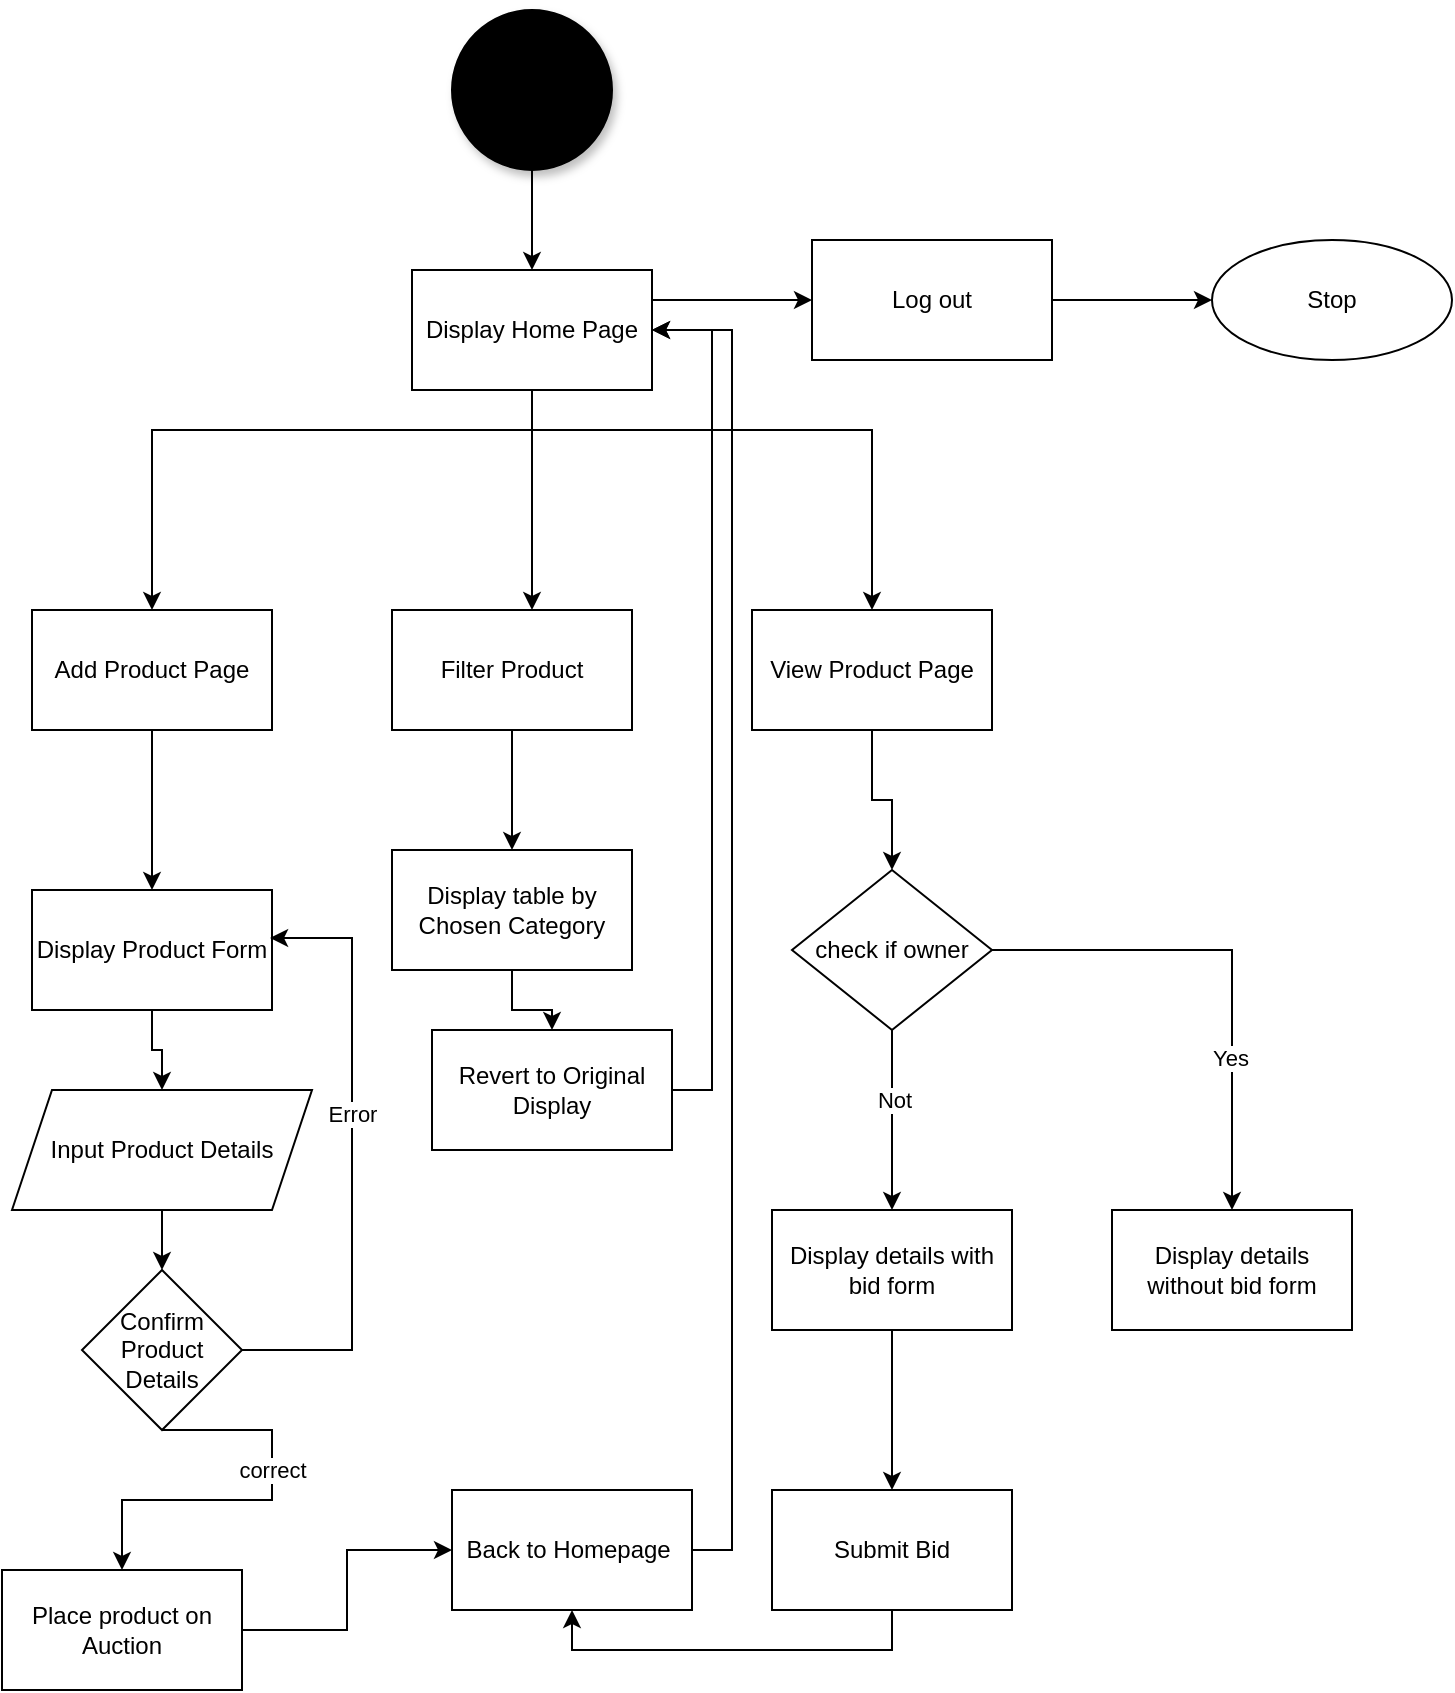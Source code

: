 <mxfile version="20.5.1" type="device"><diagram id="5DCxD7XjTuvPnf4Ruq_o" name="Page-1"><mxGraphModel dx="1155" dy="1689" grid="1" gridSize="10" guides="1" tooltips="1" connect="1" arrows="1" fold="1" page="1" pageScale="1" pageWidth="827" pageHeight="1169" math="0" shadow="0"><root><mxCell id="0"/><mxCell id="1" parent="0"/><mxCell id="v5emp8yMt-D4q9hpZf6n-45" style="edgeStyle=orthogonalEdgeStyle;rounded=0;orthogonalLoop=1;jettySize=auto;html=1;exitX=1;exitY=0.25;exitDx=0;exitDy=0;" edge="1" parent="1" source="v5emp8yMt-D4q9hpZf6n-1" target="v5emp8yMt-D4q9hpZf6n-44"><mxGeometry relative="1" as="geometry"/></mxCell><mxCell id="v5emp8yMt-D4q9hpZf6n-1" value="Display Home Page" style="rounded=0;whiteSpace=wrap;html=1;fillColor=#FFFFFF;" vertex="1" parent="1"><mxGeometry x="340" y="70" width="120" height="60" as="geometry"/></mxCell><mxCell id="v5emp8yMt-D4q9hpZf6n-2" value="" style="endArrow=classic;html=1;rounded=0;exitX=0.5;exitY=1;exitDx=0;exitDy=0;" edge="1" parent="1" source="v5emp8yMt-D4q9hpZf6n-1"><mxGeometry width="50" height="50" relative="1" as="geometry"><mxPoint x="270" y="20" as="sourcePoint"/><mxPoint x="400.0" y="240.0" as="targetPoint"/></mxGeometry></mxCell><mxCell id="v5emp8yMt-D4q9hpZf6n-4" value="" style="endArrow=classic;html=1;rounded=0;exitX=0.5;exitY=1;exitDx=0;exitDy=0;" edge="1" parent="1" source="v5emp8yMt-D4q9hpZf6n-1"><mxGeometry width="50" height="50" relative="1" as="geometry"><mxPoint x="300" y="150" as="sourcePoint"/><mxPoint x="570" y="240.0" as="targetPoint"/><Array as="points"><mxPoint x="400" y="150"/><mxPoint x="570" y="150"/></Array></mxGeometry></mxCell><mxCell id="v5emp8yMt-D4q9hpZf6n-5" value="" style="endArrow=classic;html=1;rounded=0;exitX=0.5;exitY=1;exitDx=0;exitDy=0;" edge="1" parent="1" source="v5emp8yMt-D4q9hpZf6n-1" target="v5emp8yMt-D4q9hpZf6n-7"><mxGeometry width="50" height="50" relative="1" as="geometry"><mxPoint x="300" y="170" as="sourcePoint"/><mxPoint x="210" y="240" as="targetPoint"/><Array as="points"><mxPoint x="400" y="150"/><mxPoint x="210" y="150"/></Array></mxGeometry></mxCell><mxCell id="v5emp8yMt-D4q9hpZf6n-6" value="" style="edgeStyle=orthogonalEdgeStyle;rounded=0;orthogonalLoop=1;jettySize=auto;html=1;" edge="1" parent="1" source="v5emp8yMt-D4q9hpZf6n-7" target="v5emp8yMt-D4q9hpZf6n-11"><mxGeometry relative="1" as="geometry"/></mxCell><mxCell id="v5emp8yMt-D4q9hpZf6n-7" value="Add Product Page" style="rounded=0;whiteSpace=wrap;html=1;fillColor=#FFFFFF;" vertex="1" parent="1"><mxGeometry x="150" y="240" width="120" height="60" as="geometry"/></mxCell><mxCell id="v5emp8yMt-D4q9hpZf6n-12" style="edgeStyle=orthogonalEdgeStyle;rounded=0;orthogonalLoop=1;jettySize=auto;html=1;exitX=0.5;exitY=1;exitDx=0;exitDy=0;" edge="1" parent="1" source="v5emp8yMt-D4q9hpZf6n-8" target="v5emp8yMt-D4q9hpZf6n-10"><mxGeometry relative="1" as="geometry"/></mxCell><mxCell id="v5emp8yMt-D4q9hpZf6n-8" value="Filter Product" style="rounded=0;whiteSpace=wrap;html=1;fillColor=#FFFFFF;" vertex="1" parent="1"><mxGeometry x="330" y="240" width="120" height="60" as="geometry"/></mxCell><mxCell id="v5emp8yMt-D4q9hpZf6n-32" value="" style="edgeStyle=orthogonalEdgeStyle;rounded=0;orthogonalLoop=1;jettySize=auto;html=1;" edge="1" parent="1" source="v5emp8yMt-D4q9hpZf6n-9" target="v5emp8yMt-D4q9hpZf6n-31"><mxGeometry relative="1" as="geometry"/></mxCell><mxCell id="v5emp8yMt-D4q9hpZf6n-9" value="View Product Page" style="rounded=0;whiteSpace=wrap;html=1;fillColor=#FFFFFF;" vertex="1" parent="1"><mxGeometry x="510" y="240" width="120" height="60" as="geometry"/></mxCell><mxCell id="v5emp8yMt-D4q9hpZf6n-14" style="edgeStyle=orthogonalEdgeStyle;rounded=0;orthogonalLoop=1;jettySize=auto;html=1;exitX=0.5;exitY=1;exitDx=0;exitDy=0;" edge="1" parent="1" source="v5emp8yMt-D4q9hpZf6n-10" target="v5emp8yMt-D4q9hpZf6n-13"><mxGeometry relative="1" as="geometry"/></mxCell><mxCell id="v5emp8yMt-D4q9hpZf6n-10" value="Display table by Chosen Category" style="rounded=0;whiteSpace=wrap;html=1;fillColor=#FFFFFF;" vertex="1" parent="1"><mxGeometry x="330" y="360" width="120" height="60" as="geometry"/></mxCell><mxCell id="v5emp8yMt-D4q9hpZf6n-17" value="" style="edgeStyle=orthogonalEdgeStyle;rounded=0;orthogonalLoop=1;jettySize=auto;html=1;" edge="1" parent="1" source="v5emp8yMt-D4q9hpZf6n-11" target="v5emp8yMt-D4q9hpZf6n-16"><mxGeometry relative="1" as="geometry"/></mxCell><mxCell id="v5emp8yMt-D4q9hpZf6n-11" value="Display Product Form" style="rounded=0;whiteSpace=wrap;html=1;fillColor=#FFFFFF;" vertex="1" parent="1"><mxGeometry x="150" y="380" width="120" height="60" as="geometry"/></mxCell><mxCell id="v5emp8yMt-D4q9hpZf6n-15" style="edgeStyle=orthogonalEdgeStyle;rounded=0;orthogonalLoop=1;jettySize=auto;html=1;exitX=1;exitY=0.5;exitDx=0;exitDy=0;entryX=1;entryY=0.5;entryDx=0;entryDy=0;" edge="1" parent="1" source="v5emp8yMt-D4q9hpZf6n-13" target="v5emp8yMt-D4q9hpZf6n-1"><mxGeometry relative="1" as="geometry"/></mxCell><mxCell id="v5emp8yMt-D4q9hpZf6n-13" value="Revert to Original Display" style="rounded=0;whiteSpace=wrap;html=1;" vertex="1" parent="1"><mxGeometry x="350" y="450" width="120" height="60" as="geometry"/></mxCell><mxCell id="v5emp8yMt-D4q9hpZf6n-23" value="" style="edgeStyle=orthogonalEdgeStyle;rounded=0;orthogonalLoop=1;jettySize=auto;html=1;" edge="1" parent="1" source="v5emp8yMt-D4q9hpZf6n-16" target="v5emp8yMt-D4q9hpZf6n-22"><mxGeometry relative="1" as="geometry"/></mxCell><mxCell id="v5emp8yMt-D4q9hpZf6n-16" value="Input Product Details&lt;br&gt;" style="shape=parallelogram;perimeter=parallelogramPerimeter;whiteSpace=wrap;html=1;fixedSize=1;fillColor=#FFFFFF;rounded=0;" vertex="1" parent="1"><mxGeometry x="140" y="480" width="150" height="60" as="geometry"/></mxCell><mxCell id="v5emp8yMt-D4q9hpZf6n-24" style="edgeStyle=orthogonalEdgeStyle;rounded=0;orthogonalLoop=1;jettySize=auto;html=1;exitX=1;exitY=0.5;exitDx=0;exitDy=0;entryX=0.992;entryY=0.4;entryDx=0;entryDy=0;entryPerimeter=0;" edge="1" parent="1" source="v5emp8yMt-D4q9hpZf6n-22" target="v5emp8yMt-D4q9hpZf6n-11"><mxGeometry relative="1" as="geometry"><Array as="points"><mxPoint x="310" y="610"/><mxPoint x="310" y="404"/></Array></mxGeometry></mxCell><mxCell id="v5emp8yMt-D4q9hpZf6n-25" value="Error" style="edgeLabel;html=1;align=center;verticalAlign=middle;resizable=0;points=[];" vertex="1" connectable="0" parent="v5emp8yMt-D4q9hpZf6n-24"><mxGeometry x="0.146" relative="1" as="geometry"><mxPoint as="offset"/></mxGeometry></mxCell><mxCell id="v5emp8yMt-D4q9hpZf6n-27" style="edgeStyle=orthogonalEdgeStyle;rounded=0;orthogonalLoop=1;jettySize=auto;html=1;exitX=0.5;exitY=1;exitDx=0;exitDy=0;" edge="1" parent="1" source="v5emp8yMt-D4q9hpZf6n-22" target="v5emp8yMt-D4q9hpZf6n-26"><mxGeometry relative="1" as="geometry"><Array as="points"><mxPoint x="270" y="650"/><mxPoint x="270" y="685"/><mxPoint x="195" y="685"/></Array></mxGeometry></mxCell><mxCell id="v5emp8yMt-D4q9hpZf6n-50" value="correct" style="edgeLabel;html=1;align=center;verticalAlign=middle;resizable=0;points=[];" vertex="1" connectable="0" parent="v5emp8yMt-D4q9hpZf6n-27"><mxGeometry x="-0.1" y="5" relative="1" as="geometry"><mxPoint y="-20" as="offset"/></mxGeometry></mxCell><mxCell id="v5emp8yMt-D4q9hpZf6n-22" value="Confirm Product Details" style="rhombus;whiteSpace=wrap;html=1;fillColor=#FFFFFF;rounded=0;" vertex="1" parent="1"><mxGeometry x="175" y="570" width="80" height="80" as="geometry"/></mxCell><mxCell id="v5emp8yMt-D4q9hpZf6n-29" value="" style="edgeStyle=orthogonalEdgeStyle;rounded=0;orthogonalLoop=1;jettySize=auto;html=1;" edge="1" parent="1" source="v5emp8yMt-D4q9hpZf6n-26" target="v5emp8yMt-D4q9hpZf6n-28"><mxGeometry relative="1" as="geometry"/></mxCell><mxCell id="v5emp8yMt-D4q9hpZf6n-26" value="Place product on Auction" style="rounded=0;whiteSpace=wrap;html=1;" vertex="1" parent="1"><mxGeometry x="135" y="720" width="120" height="60" as="geometry"/></mxCell><mxCell id="v5emp8yMt-D4q9hpZf6n-30" style="edgeStyle=orthogonalEdgeStyle;rounded=0;orthogonalLoop=1;jettySize=auto;html=1;exitX=1;exitY=0.5;exitDx=0;exitDy=0;entryX=1;entryY=0.5;entryDx=0;entryDy=0;" edge="1" parent="1" source="v5emp8yMt-D4q9hpZf6n-28" target="v5emp8yMt-D4q9hpZf6n-1"><mxGeometry relative="1" as="geometry"/></mxCell><mxCell id="v5emp8yMt-D4q9hpZf6n-28" value="Back to Homepage&amp;nbsp;" style="whiteSpace=wrap;html=1;rounded=0;" vertex="1" parent="1"><mxGeometry x="360" y="680" width="120" height="60" as="geometry"/></mxCell><mxCell id="v5emp8yMt-D4q9hpZf6n-34" value="" style="edgeStyle=orthogonalEdgeStyle;rounded=0;orthogonalLoop=1;jettySize=auto;html=1;" edge="1" parent="1" source="v5emp8yMt-D4q9hpZf6n-31" target="v5emp8yMt-D4q9hpZf6n-33"><mxGeometry relative="1" as="geometry"/></mxCell><mxCell id="v5emp8yMt-D4q9hpZf6n-39" value="Not" style="edgeLabel;html=1;align=center;verticalAlign=middle;resizable=0;points=[];" vertex="1" connectable="0" parent="v5emp8yMt-D4q9hpZf6n-34"><mxGeometry x="-0.222" y="1" relative="1" as="geometry"><mxPoint as="offset"/></mxGeometry></mxCell><mxCell id="v5emp8yMt-D4q9hpZf6n-38" value="" style="edgeStyle=orthogonalEdgeStyle;rounded=0;orthogonalLoop=1;jettySize=auto;html=1;" edge="1" parent="1" source="v5emp8yMt-D4q9hpZf6n-31" target="v5emp8yMt-D4q9hpZf6n-37"><mxGeometry relative="1" as="geometry"/></mxCell><mxCell id="v5emp8yMt-D4q9hpZf6n-40" value="Yes" style="edgeLabel;html=1;align=center;verticalAlign=middle;resizable=0;points=[];" vertex="1" connectable="0" parent="v5emp8yMt-D4q9hpZf6n-38"><mxGeometry x="0.392" y="-1" relative="1" as="geometry"><mxPoint as="offset"/></mxGeometry></mxCell><mxCell id="v5emp8yMt-D4q9hpZf6n-31" value="check if owner&lt;br&gt;" style="rhombus;whiteSpace=wrap;html=1;fillColor=#FFFFFF;rounded=0;" vertex="1" parent="1"><mxGeometry x="530" y="370" width="100" height="80" as="geometry"/></mxCell><mxCell id="v5emp8yMt-D4q9hpZf6n-42" value="" style="edgeStyle=orthogonalEdgeStyle;rounded=0;orthogonalLoop=1;jettySize=auto;html=1;" edge="1" parent="1" source="v5emp8yMt-D4q9hpZf6n-33" target="v5emp8yMt-D4q9hpZf6n-41"><mxGeometry relative="1" as="geometry"/></mxCell><mxCell id="v5emp8yMt-D4q9hpZf6n-33" value="Display details with bid form" style="whiteSpace=wrap;html=1;fillColor=#FFFFFF;rounded=0;" vertex="1" parent="1"><mxGeometry x="520" y="540" width="120" height="60" as="geometry"/></mxCell><mxCell id="v5emp8yMt-D4q9hpZf6n-37" value="Display details without bid form" style="whiteSpace=wrap;html=1;fillColor=#FFFFFF;rounded=0;" vertex="1" parent="1"><mxGeometry x="690" y="540" width="120" height="60" as="geometry"/></mxCell><mxCell id="v5emp8yMt-D4q9hpZf6n-43" style="edgeStyle=orthogonalEdgeStyle;rounded=0;orthogonalLoop=1;jettySize=auto;html=1;exitX=0.5;exitY=1;exitDx=0;exitDy=0;entryX=0.5;entryY=1;entryDx=0;entryDy=0;" edge="1" parent="1" source="v5emp8yMt-D4q9hpZf6n-41" target="v5emp8yMt-D4q9hpZf6n-28"><mxGeometry relative="1" as="geometry"/></mxCell><mxCell id="v5emp8yMt-D4q9hpZf6n-41" value="Submit Bid" style="whiteSpace=wrap;html=1;fillColor=#FFFFFF;rounded=0;" vertex="1" parent="1"><mxGeometry x="520" y="680" width="120" height="60" as="geometry"/></mxCell><mxCell id="v5emp8yMt-D4q9hpZf6n-49" value="" style="edgeStyle=orthogonalEdgeStyle;rounded=0;orthogonalLoop=1;jettySize=auto;html=1;" edge="1" parent="1" source="v5emp8yMt-D4q9hpZf6n-44" target="v5emp8yMt-D4q9hpZf6n-48"><mxGeometry relative="1" as="geometry"/></mxCell><mxCell id="v5emp8yMt-D4q9hpZf6n-44" value="Log out" style="rounded=0;whiteSpace=wrap;html=1;fillColor=#FFFFFF;" vertex="1" parent="1"><mxGeometry x="540" y="55" width="120" height="60" as="geometry"/></mxCell><mxCell id="v5emp8yMt-D4q9hpZf6n-48" value="Stop" style="ellipse;whiteSpace=wrap;html=1;fillColor=#FFFFFF;rounded=0;" vertex="1" parent="1"><mxGeometry x="740" y="55" width="120" height="60" as="geometry"/></mxCell><mxCell id="v5emp8yMt-D4q9hpZf6n-54" style="edgeStyle=orthogonalEdgeStyle;rounded=0;orthogonalLoop=1;jettySize=auto;html=1;exitX=0.5;exitY=1;exitDx=0;exitDy=0;" edge="1" parent="1" source="v5emp8yMt-D4q9hpZf6n-53" target="v5emp8yMt-D4q9hpZf6n-1"><mxGeometry relative="1" as="geometry"/></mxCell><mxCell id="v5emp8yMt-D4q9hpZf6n-53" value="" style="ellipse;whiteSpace=wrap;html=1;aspect=fixed;shadow=1;fillColor=#000000;" vertex="1" parent="1"><mxGeometry x="360" y="-60" width="80" height="80" as="geometry"/></mxCell></root></mxGraphModel></diagram></mxfile>